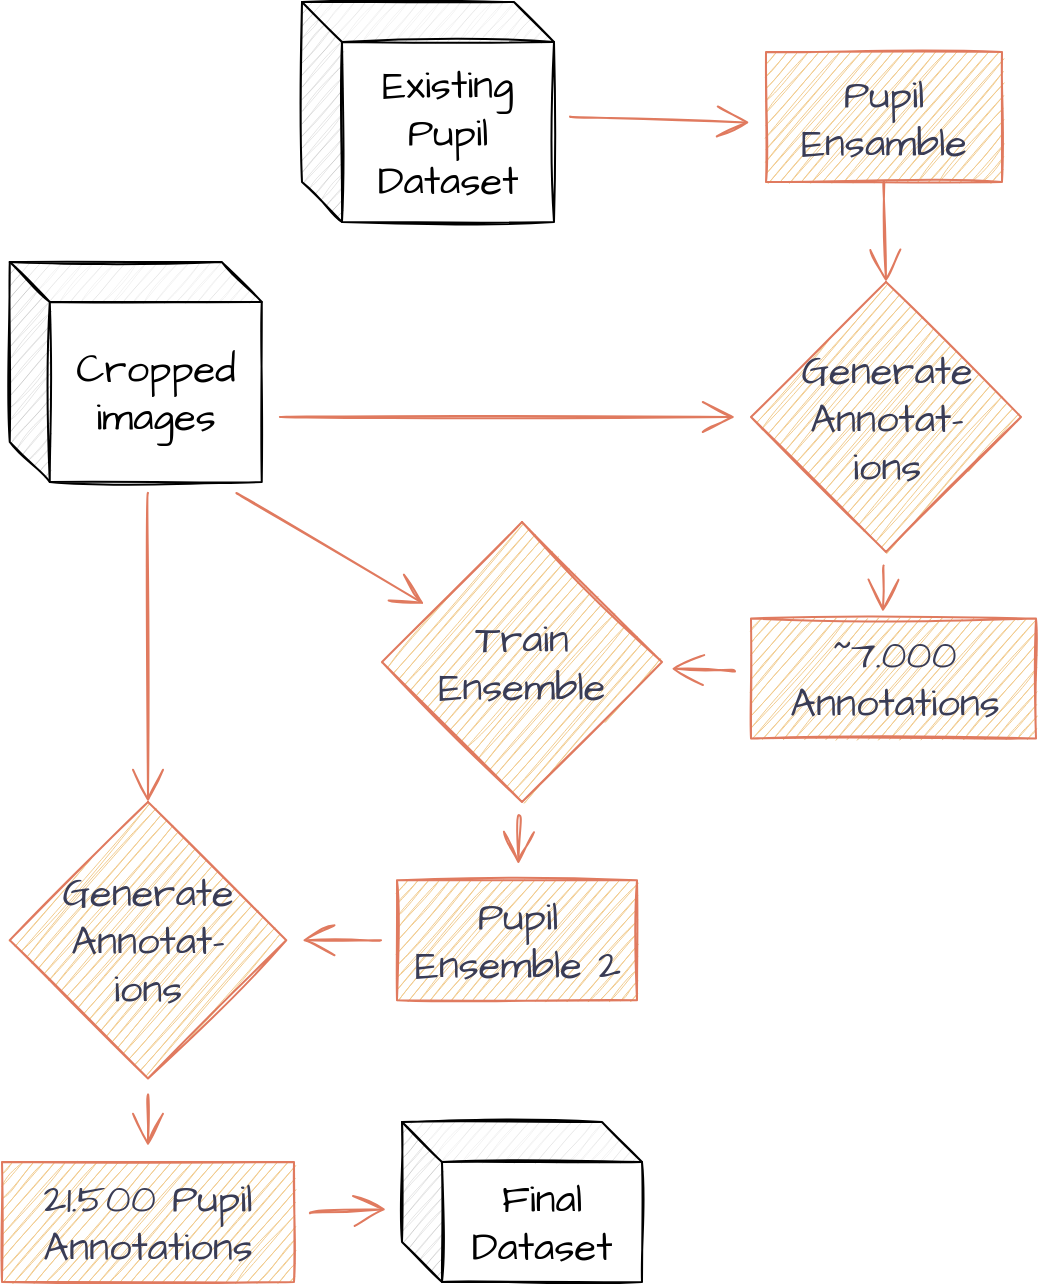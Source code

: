 <mxfile version="15.4.0" type="device"><diagram id="C5RBs43oDa-KdzZeNtuy" name="Page-1"><mxGraphModel dx="1086" dy="966" grid="1" gridSize="10" guides="1" tooltips="1" connect="1" arrows="1" fold="1" page="1" pageScale="1" pageWidth="827" pageHeight="1169" background="none" math="0" shadow="0"><root><mxCell id="WIyWlLk6GJQsqaUBKTNV-0"/><mxCell id="WIyWlLk6GJQsqaUBKTNV-1" parent="WIyWlLk6GJQsqaUBKTNV-0"/><mxCell id="pqBF0cvK7eCDuanpFvQr-33" value="&lt;span&gt;Existing Pupil Dataset&lt;/span&gt;" style="shape=cube;whiteSpace=wrap;html=1;boundedLbl=1;backgroundOutline=1;darkOpacity=0.05;darkOpacity2=0.1;hachureGap=4;pointerEvents=0;fontFamily=Architects Daughter;fontSize=20;sketch=1;fontSource=https%3A%2F%2Ffonts.googleapis.com%2Fcss%3Ffamily%3DArchitects%2BDaughter;" parent="WIyWlLk6GJQsqaUBKTNV-1" vertex="1"><mxGeometry x="150" y="170" width="126" height="110" as="geometry"/></mxCell><mxCell id="pqBF0cvK7eCDuanpFvQr-35" value="" style="edgeStyle=none;hachureGap=4;orthogonalLoop=1;jettySize=auto;html=1;fontFamily=Architects Daughter;fontSize=16;endArrow=open;startSize=14;endSize=14;sourcePerimeterSpacing=8;targetPerimeterSpacing=8;sketch=1;curved=1;labelBackgroundColor=#F4F1DE;strokeColor=#E07A5F;fontColor=#393C56;fontSource=https%3A%2F%2Ffonts.googleapis.com%2Fcss%3Ffamily%3DArchitects%2BDaughter;" parent="WIyWlLk6GJQsqaUBKTNV-1" source="pqBF0cvK7eCDuanpFvQr-33" edge="1"><mxGeometry x="-282.5" y="148" as="geometry"><mxPoint x="373.736" y="230.264" as="targetPoint"/></mxGeometry></mxCell><mxCell id="pqBF0cvK7eCDuanpFvQr-39" value="" style="edgeStyle=none;hachureGap=4;orthogonalLoop=1;jettySize=auto;html=1;fontFamily=Architects Daughter;fontSize=16;endArrow=open;startSize=14;endSize=14;sourcePerimeterSpacing=8;targetPerimeterSpacing=8;sketch=1;curved=1;labelBackgroundColor=#F4F1DE;strokeColor=#E07A5F;fontColor=#393C56;fontSource=https%3A%2F%2Ffonts.googleapis.com%2Fcss%3Ffamily%3DArchitects%2BDaughter;entryX=0.5;entryY=0;entryDx=0;entryDy=0;exitX=0.5;exitY=1;exitDx=0;exitDy=0;" parent="WIyWlLk6GJQsqaUBKTNV-1" source="eDGztO-o5y20l3SyYqW4-0" target="pqBF0cvK7eCDuanpFvQr-40" edge="1"><mxGeometry x="-282.5" y="118" as="geometry"><mxPoint x="442" y="240" as="sourcePoint"/><mxPoint x="261.845" y="287.5" as="targetPoint"/></mxGeometry></mxCell><mxCell id="pqBF0cvK7eCDuanpFvQr-40" value="Generate&lt;br&gt;Annotat-&lt;br&gt;ions" style="rhombus;whiteSpace=wrap;html=1;hachureGap=4;pointerEvents=0;fontFamily=Architects Daughter;fontSize=20;sketch=1;fillColor=#F2CC8F;strokeColor=#E07A5F;fontColor=#393C56;fontSource=https%3A%2F%2Ffonts.googleapis.com%2Fcss%3Ffamily%3DArchitects%2BDaughter;" parent="WIyWlLk6GJQsqaUBKTNV-1" vertex="1"><mxGeometry x="374.5" y="310" width="135" height="135" as="geometry"/></mxCell><mxCell id="pqBF0cvK7eCDuanpFvQr-77" style="edgeStyle=none;hachureGap=4;orthogonalLoop=1;jettySize=auto;html=1;fontFamily=Architects Daughter;fontSize=16;endArrow=open;startSize=14;endSize=14;sourcePerimeterSpacing=8;targetPerimeterSpacing=8;sketch=1;curved=1;labelBackgroundColor=#F4F1DE;strokeColor=#E07A5F;fontColor=#393C56;fontSource=https%3A%2F%2Ffonts.googleapis.com%2Fcss%3Ffamily%3DArchitects%2BDaughter;" parent="WIyWlLk6GJQsqaUBKTNV-1" target="pqBF0cvK7eCDuanpFvQr-40" edge="1"><mxGeometry x="-285" as="geometry"><mxPoint x="139" y="377.5" as="sourcePoint"/></mxGeometry></mxCell><mxCell id="pqBF0cvK7eCDuanpFvQr-51" value="~7.000 Annotations" style="whiteSpace=wrap;html=1;hachureGap=4;pointerEvents=0;fontFamily=Architects Daughter;fontSize=20;sketch=1;fillColor=#F2CC8F;strokeColor=#E07A5F;fontColor=#393C56;fontSource=https%3A%2F%2Ffonts.googleapis.com%2Fcss%3Ffamily%3DArchitects%2BDaughter;" parent="WIyWlLk6GJQsqaUBKTNV-1" vertex="1"><mxGeometry x="374.5" y="478.25" width="142.5" height="60" as="geometry"/></mxCell><mxCell id="pqBF0cvK7eCDuanpFvQr-52" value="" style="edgeStyle=none;hachureGap=4;orthogonalLoop=1;jettySize=auto;html=1;fontFamily=Architects Daughter;fontSize=16;endArrow=open;startSize=14;endSize=14;sourcePerimeterSpacing=8;targetPerimeterSpacing=8;sketch=1;curved=1;labelBackgroundColor=#F4F1DE;strokeColor=#E07A5F;fontColor=#393C56;entryX=0.463;entryY=-0.055;entryDx=0;entryDy=0;entryPerimeter=0;fontSource=https%3A%2F%2Ffonts.googleapis.com%2Fcss%3Ffamily%3DArchitects%2BDaughter;" parent="WIyWlLk6GJQsqaUBKTNV-1" source="pqBF0cvK7eCDuanpFvQr-40" target="pqBF0cvK7eCDuanpFvQr-51" edge="1"><mxGeometry x="-285" as="geometry"/></mxCell><mxCell id="pqBF0cvK7eCDuanpFvQr-56" value="Train&lt;br&gt;Ensemble" style="rhombus;whiteSpace=wrap;html=1;hachureGap=4;pointerEvents=0;fontFamily=Architects Daughter;fontSize=20;sketch=1;fillColor=#F2CC8F;strokeColor=#E07A5F;fontColor=#393C56;fontSource=https%3A%2F%2Ffonts.googleapis.com%2Fcss%3Ffamily%3DArchitects%2BDaughter;" parent="WIyWlLk6GJQsqaUBKTNV-1" vertex="1"><mxGeometry x="190" y="430" width="140" height="140" as="geometry"/></mxCell><mxCell id="pqBF0cvK7eCDuanpFvQr-80" style="edgeStyle=none;hachureGap=4;orthogonalLoop=1;jettySize=auto;html=1;fontFamily=Architects Daughter;fontSize=16;endArrow=open;startSize=14;endSize=14;sourcePerimeterSpacing=8;targetPerimeterSpacing=8;sketch=1;curved=1;labelBackgroundColor=#F4F1DE;strokeColor=#E07A5F;fontColor=#393C56;fontSource=https%3A%2F%2Ffonts.googleapis.com%2Fcss%3Ffamily%3DArchitects%2BDaughter;" parent="WIyWlLk6GJQsqaUBKTNV-1" target="pqBF0cvK7eCDuanpFvQr-56" edge="1"><mxGeometry x="-285" as="geometry"><mxPoint x="117.205" y="415.5" as="sourcePoint"/></mxGeometry></mxCell><mxCell id="pqBF0cvK7eCDuanpFvQr-81" style="edgeStyle=none;hachureGap=4;orthogonalLoop=1;jettySize=auto;html=1;fontFamily=Architects Daughter;fontSize=16;endArrow=open;startSize=14;endSize=14;sourcePerimeterSpacing=8;targetPerimeterSpacing=8;sketch=1;curved=1;labelBackgroundColor=#F4F1DE;strokeColor=#E07A5F;fontColor=#393C56;fontSource=https%3A%2F%2Ffonts.googleapis.com%2Fcss%3Ffamily%3DArchitects%2BDaughter;" parent="WIyWlLk6GJQsqaUBKTNV-1" source="pqBF0cvK7eCDuanpFvQr-51" target="pqBF0cvK7eCDuanpFvQr-56" edge="1"><mxGeometry x="-285" y="-38.25" as="geometry"/></mxCell><mxCell id="pqBF0cvK7eCDuanpFvQr-59" value="Pupil Ensemble 2" style="whiteSpace=wrap;html=1;hachureGap=4;pointerEvents=0;fontFamily=Architects Daughter;fontSize=20;sketch=1;fillColor=#F2CC8F;strokeColor=#E07A5F;fontColor=#393C56;fontSource=https%3A%2F%2Ffonts.googleapis.com%2Fcss%3Ffamily%3DArchitects%2BDaughter;" parent="WIyWlLk6GJQsqaUBKTNV-1" vertex="1"><mxGeometry x="197.5" y="609.12" width="120" height="60" as="geometry"/></mxCell><mxCell id="pqBF0cvK7eCDuanpFvQr-60" value="" style="edgeStyle=none;hachureGap=4;orthogonalLoop=1;jettySize=auto;html=1;fontFamily=Architects Daughter;fontSize=16;endArrow=open;startSize=14;endSize=14;sourcePerimeterSpacing=8;targetPerimeterSpacing=8;sketch=1;curved=1;labelBackgroundColor=#F4F1DE;strokeColor=#E07A5F;fontColor=#393C56;fontSource=https%3A%2F%2Ffonts.googleapis.com%2Fcss%3Ffamily%3DArchitects%2BDaughter;" parent="WIyWlLk6GJQsqaUBKTNV-1" source="pqBF0cvK7eCDuanpFvQr-56" target="pqBF0cvK7eCDuanpFvQr-59" edge="1"><mxGeometry x="-285" y="-38.25" as="geometry"/></mxCell><mxCell id="pqBF0cvK7eCDuanpFvQr-65" value="Generate&lt;br&gt;Annotat-&lt;br&gt;ions" style="rhombus;whiteSpace=wrap;html=1;hachureGap=4;pointerEvents=0;fontFamily=Architects Daughter;fontSize=20;sketch=1;fillColor=#F2CC8F;strokeColor=#E07A5F;fontColor=#393C56;fontSource=https%3A%2F%2Ffonts.googleapis.com%2Fcss%3Ffamily%3DArchitects%2BDaughter;" parent="WIyWlLk6GJQsqaUBKTNV-1" vertex="1"><mxGeometry x="3.88" y="570" width="138.25" height="138.25" as="geometry"/></mxCell><mxCell id="pqBF0cvK7eCDuanpFvQr-66" style="edgeStyle=none;hachureGap=4;orthogonalLoop=1;jettySize=auto;html=1;entryX=0.5;entryY=0;entryDx=0;entryDy=0;fontFamily=Architects Daughter;fontSize=16;endArrow=open;startSize=14;endSize=14;sourcePerimeterSpacing=8;targetPerimeterSpacing=8;sketch=1;curved=1;labelBackgroundColor=#F4F1DE;strokeColor=#E07A5F;fontColor=#393C56;fontSource=https%3A%2F%2Ffonts.googleapis.com%2Fcss%3Ffamily%3DArchitects%2BDaughter;" parent="WIyWlLk6GJQsqaUBKTNV-1" target="pqBF0cvK7eCDuanpFvQr-65" edge="1"><mxGeometry x="-285" as="geometry"><mxPoint x="73.001" y="415.5" as="sourcePoint"/></mxGeometry></mxCell><mxCell id="pqBF0cvK7eCDuanpFvQr-67" style="edgeStyle=none;hachureGap=4;orthogonalLoop=1;jettySize=auto;html=1;fontFamily=Architects Daughter;fontSize=16;endArrow=open;startSize=14;endSize=14;sourcePerimeterSpacing=8;targetPerimeterSpacing=8;sketch=1;curved=1;labelBackgroundColor=#F4F1DE;strokeColor=#E07A5F;fontColor=#393C56;fontSource=https%3A%2F%2Ffonts.googleapis.com%2Fcss%3Ffamily%3DArchitects%2BDaughter;" parent="WIyWlLk6GJQsqaUBKTNV-1" source="pqBF0cvK7eCDuanpFvQr-59" target="pqBF0cvK7eCDuanpFvQr-65" edge="1"><mxGeometry x="-285" y="-38.25" as="geometry"/></mxCell><mxCell id="pqBF0cvK7eCDuanpFvQr-68" value="21.500 Pupil Annotations" style="whiteSpace=wrap;html=1;hachureGap=4;pointerEvents=0;fontFamily=Architects Daughter;fontSize=20;sketch=1;fillColor=#F2CC8F;strokeColor=#E07A5F;fontColor=#393C56;fontSource=https%3A%2F%2Ffonts.googleapis.com%2Fcss%3Ffamily%3DArchitects%2BDaughter;" parent="WIyWlLk6GJQsqaUBKTNV-1" vertex="1"><mxGeometry y="750" width="146" height="60" as="geometry"/></mxCell><mxCell id="pqBF0cvK7eCDuanpFvQr-69" value="" style="edgeStyle=none;hachureGap=4;orthogonalLoop=1;jettySize=auto;html=1;fontFamily=Architects Daughter;fontSize=16;endArrow=open;startSize=14;endSize=14;sourcePerimeterSpacing=8;targetPerimeterSpacing=8;sketch=1;curved=1;labelBackgroundColor=#F4F1DE;strokeColor=#E07A5F;fontColor=#393C56;fontSource=https%3A%2F%2Ffonts.googleapis.com%2Fcss%3Ffamily%3DArchitects%2BDaughter;" parent="WIyWlLk6GJQsqaUBKTNV-1" source="pqBF0cvK7eCDuanpFvQr-65" target="pqBF0cvK7eCDuanpFvQr-68" edge="1"><mxGeometry x="-285" y="-38.25" as="geometry"/></mxCell><mxCell id="pqBF0cvK7eCDuanpFvQr-74" style="edgeStyle=none;hachureGap=4;orthogonalLoop=1;jettySize=auto;html=1;fontFamily=Architects Daughter;fontSize=16;endArrow=open;startSize=14;endSize=14;sourcePerimeterSpacing=8;targetPerimeterSpacing=8;sketch=1;curved=1;labelBackgroundColor=#F4F1DE;strokeColor=#E07A5F;fontColor=#393C56;fontSource=https%3A%2F%2Ffonts.googleapis.com%2Fcss%3Ffamily%3DArchitects%2BDaughter;" parent="WIyWlLk6GJQsqaUBKTNV-1" source="pqBF0cvK7eCDuanpFvQr-68" target="pqBF0cvK7eCDuanpFvQr-75" edge="1"><mxGeometry y="-44" as="geometry"><mxPoint x="110" y="922.5" as="targetPoint"/></mxGeometry></mxCell><mxCell id="pqBF0cvK7eCDuanpFvQr-75" value="Final Dataset" style="shape=cube;whiteSpace=wrap;html=1;boundedLbl=1;backgroundOutline=1;darkOpacity=0.05;darkOpacity2=0.1;hachureGap=4;pointerEvents=0;fontFamily=Architects Daughter;fontSize=20;sketch=1;fontSource=https%3A%2F%2Ffonts.googleapis.com%2Fcss%3Ffamily%3DArchitects%2BDaughter;" parent="WIyWlLk6GJQsqaUBKTNV-1" vertex="1"><mxGeometry x="200" y="730" width="120" height="80" as="geometry"/></mxCell><mxCell id="eDGztO-o5y20l3SyYqW4-0" value="Pupil Ensamble" style="whiteSpace=wrap;html=1;hachureGap=4;pointerEvents=0;fontFamily=Architects Daughter;fontSize=20;sketch=1;fillColor=#F2CC8F;strokeColor=#E07A5F;fontColor=#393C56;fontSource=https%3A%2F%2Ffonts.googleapis.com%2Fcss%3Ffamily%3DArchitects%2BDaughter;" vertex="1" parent="WIyWlLk6GJQsqaUBKTNV-1"><mxGeometry x="382" y="195" width="118" height="65" as="geometry"/></mxCell><mxCell id="eDGztO-o5y20l3SyYqW4-1" value="&lt;span&gt;Cropped&lt;br&gt;images&lt;br&gt;&lt;/span&gt;" style="shape=cube;whiteSpace=wrap;html=1;boundedLbl=1;backgroundOutline=1;darkOpacity=0.05;darkOpacity2=0.1;hachureGap=4;pointerEvents=0;fontFamily=Architects Daughter;fontSize=20;sketch=1;fontSource=https%3A%2F%2Ffonts.googleapis.com%2Fcss%3Ffamily%3DArchitects%2BDaughter;" vertex="1" parent="WIyWlLk6GJQsqaUBKTNV-1"><mxGeometry x="3.88" y="300" width="126" height="110" as="geometry"/></mxCell></root></mxGraphModel></diagram></mxfile>
